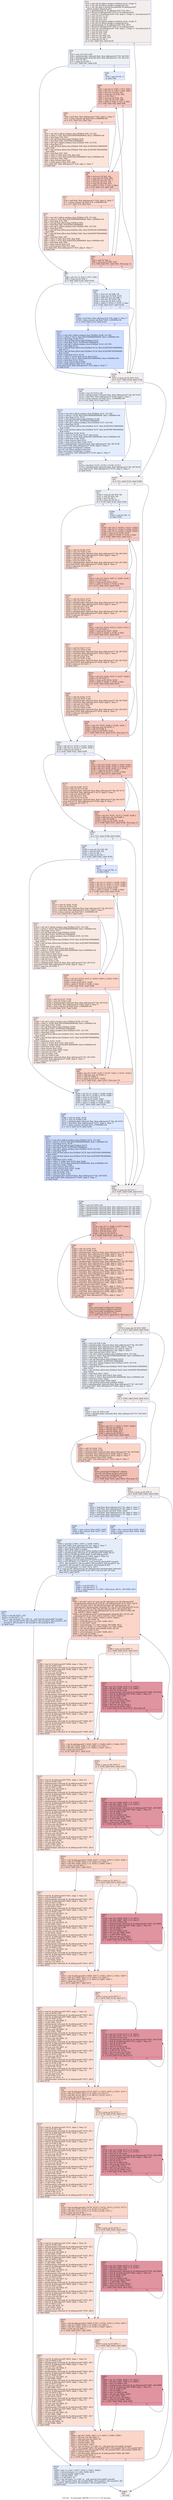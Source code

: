 digraph "CFG for '_Z13calculate_IMCPfS_S_S_S_S_S_S_ifi' function" {
	label="CFG for '_Z13calculate_IMCPfS_S_S_S_S_S_S_ifi' function";

	Node0x626f300 [shape=record,color="#3d50c3ff", style=filled, fillcolor="#e3d9d370",label="{%11:\l  %12 = tail call i32 @llvm.amdgcn.workitem.id.x(), !range !4\l  %13 = tail call i32 @llvm.amdgcn.workgroup.id.x()\l  %14 = tail call align 4 dereferenceable(64) i8 addrspace(4)*\l... @llvm.amdgcn.dispatch.ptr()\l  %15 = getelementptr i8, i8 addrspace(4)* %14, i64 4\l  %16 = bitcast i8 addrspace(4)* %15 to i16 addrspace(4)*\l  %17 = load i16, i16 addrspace(4)* %16, align 4, !range !5, !invariant.load !6\l  %18 = zext i16 %17 to i32\l  %19 = mul i32 %13, %18\l  %20 = add i32 %19, %12\l  %21 = tail call i32 @llvm.amdgcn.workitem.id.y(), !range !4\l  %22 = tail call i32 @llvm.amdgcn.workgroup.id.y()\l  %23 = getelementptr i8, i8 addrspace(4)* %14, i64 6\l  %24 = bitcast i8 addrspace(4)* %23 to i16 addrspace(4)*\l  %25 = load i16, i16 addrspace(4)* %24, align 2, !range !5, !invariant.load !6\l  %26 = zext i16 %25 to i32\l  %27 = mul i32 %22, %26\l  %28 = add i32 %27, %21\l  %29 = mul nsw i32 %28, %8\l  %30 = add nsw i32 %20, %29\l  %31 = icmp sgt i32 %8, 0\l  br i1 %31, label %32, label %126\l|{<s0>T|<s1>F}}"];
	Node0x626f300:s0 -> Node0x6272dd0;
	Node0x626f300:s1 -> Node0x6272e60;
	Node0x6272dd0 [shape=record,color="#3d50c3ff", style=filled, fillcolor="#d6dce470",label="{%32:\l32:                                               \l  %33 = zext i32 %30 to i64\l  %34 = getelementptr inbounds float, float addrspace(1)* %0, i64 %33\l  %35 = getelementptr inbounds float, float addrspace(1)* %2, i64 %33\l  %36 = and i32 %8, 1\l  %37 = icmp eq i32 %8, 1\l  br i1 %37, label %97, label %38\l|{<s0>T|<s1>F}}"];
	Node0x6272dd0:s0 -> Node0x62733a0;
	Node0x6272dd0:s1 -> Node0x62733f0;
	Node0x62733f0 [shape=record,color="#3d50c3ff", style=filled, fillcolor="#bfd3f670",label="{%38:\l38:                                               \l  %39 = and i32 %8, -2\l  br label %40\l}"];
	Node0x62733f0 -> Node0x62735f0;
	Node0x62735f0 [shape=record,color="#3d50c3ff", style=filled, fillcolor="#ef886b70",label="{%40:\l40:                                               \l  %41 = phi i32 [ 0, %38 ], [ %71, %94 ]\l  %42 = phi i32 [ 0, %38 ], [ %95, %94 ]\l  %43 = mul nsw i32 %41, %8\l  %44 = icmp uge i32 %30, %43\l  %45 = or i32 %41, 1\l  %46 = mul nsw i32 %45, %8\l  %47 = icmp ult i32 %30, %46\l  %48 = select i1 %44, i1 %47, i1 false\l  br i1 %48, label %49, label %68\l|{<s0>T|<s1>F}}"];
	Node0x62735f0:s0 -> Node0x6273cf0;
	Node0x62735f0:s1 -> Node0x6273d80;
	Node0x6273cf0 [shape=record,color="#3d50c3ff", style=filled, fillcolor="#f7a88970",label="{%49:\l49:                                               \l  %50 = load float, float addrspace(1)* %34, align 4, !tbaa !7\l  %51 = fcmp contract ogt float %50, 0.000000e+00\l  br i1 %51, label %52, label %68\l|{<s0>T|<s1>F}}"];
	Node0x6273cf0:s0 -> Node0x6274b40;
	Node0x6273cf0:s1 -> Node0x6273d80;
	Node0x6274b40 [shape=record,color="#3d50c3ff", style=filled, fillcolor="#f5c1a970",label="{%52:\l52:                                               \l  %53 = tail call i1 @llvm.amdgcn.class.f32(float %50, i32 144)\l  %54 = select i1 %53, float 0x41F0000000000000, float 1.000000e+00\l  %55 = fmul float %50, %54\l  %56 = tail call float @llvm.log2.f32(float %55)\l  %57 = fmul float %56, 0x3FD3441340000000\l  %58 = tail call i1 @llvm.amdgcn.class.f32(float %56, i32 519)\l  %59 = fneg float %57\l  %60 = tail call float @llvm.fma.f32(float %56, float 0x3FD3441340000000,\l... float %59)\l  %61 = tail call float @llvm.fma.f32(float %56, float 0x3E509F79E0000000,\l... float %60)\l  %62 = fadd float %57, %61\l  %63 = select i1 %58, float %56, float %62\l  %64 = select i1 %53, float 0x4023441360000000, float 0.000000e+00\l  %65 = fsub float %63, %64\l  %66 = fneg contract float %50\l  %67 = fmul contract float %65, %66\l  store float %67, float addrspace(1)* %35, align 4, !tbaa !7\l  br label %68\l}"];
	Node0x6274b40 -> Node0x6273d80;
	Node0x6273d80 [shape=record,color="#3d50c3ff", style=filled, fillcolor="#ef886b70",label="{%68:\l68:                                               \l  %69 = mul nsw i32 %45, %8\l  %70 = icmp uge i32 %30, %69\l  %71 = add nuw nsw i32 %41, 2\l  %72 = mul nsw i32 %71, %8\l  %73 = icmp ult i32 %30, %72\l  %74 = select i1 %70, i1 %73, i1 false\l  br i1 %74, label %75, label %94\l|{<s0>T|<s1>F}}"];
	Node0x6273d80:s0 -> Node0x6276960;
	Node0x6273d80:s1 -> Node0x62736e0;
	Node0x6276960 [shape=record,color="#3d50c3ff", style=filled, fillcolor="#f7a88970",label="{%75:\l75:                                               \l  %76 = load float, float addrspace(1)* %34, align 4, !tbaa !7\l  %77 = fcmp contract ogt float %76, 0.000000e+00\l  br i1 %77, label %78, label %94\l|{<s0>T|<s1>F}}"];
	Node0x6276960:s0 -> Node0x6276b60;
	Node0x6276960:s1 -> Node0x62736e0;
	Node0x6276b60 [shape=record,color="#3d50c3ff", style=filled, fillcolor="#f5c1a970",label="{%78:\l78:                                               \l  %79 = tail call i1 @llvm.amdgcn.class.f32(float %76, i32 144)\l  %80 = select i1 %79, float 0x41F0000000000000, float 1.000000e+00\l  %81 = fmul float %76, %80\l  %82 = tail call float @llvm.log2.f32(float %81)\l  %83 = fmul float %82, 0x3FD3441340000000\l  %84 = tail call i1 @llvm.amdgcn.class.f32(float %82, i32 519)\l  %85 = fneg float %83\l  %86 = tail call float @llvm.fma.f32(float %82, float 0x3FD3441340000000,\l... float %85)\l  %87 = tail call float @llvm.fma.f32(float %82, float 0x3E509F79E0000000,\l... float %86)\l  %88 = fadd float %83, %87\l  %89 = select i1 %84, float %82, float %88\l  %90 = select i1 %79, float 0x4023441360000000, float 0.000000e+00\l  %91 = fsub float %89, %90\l  %92 = fneg contract float %76\l  %93 = fmul contract float %91, %92\l  store float %93, float addrspace(1)* %35, align 4, !tbaa !7\l  br label %94\l}"];
	Node0x6276b60 -> Node0x62736e0;
	Node0x62736e0 [shape=record,color="#3d50c3ff", style=filled, fillcolor="#ef886b70",label="{%94:\l94:                                               \l  %95 = add i32 %42, 2\l  %96 = icmp eq i32 %95, %39\l  br i1 %96, label %97, label %40, !llvm.loop !11\l|{<s0>T|<s1>F}}"];
	Node0x62736e0:s0 -> Node0x62733a0;
	Node0x62736e0:s1 -> Node0x62735f0;
	Node0x62733a0 [shape=record,color="#3d50c3ff", style=filled, fillcolor="#d6dce470",label="{%97:\l97:                                               \l  %98 = phi i32 [ 0, %32 ], [ %71, %94 ]\l  %99 = icmp eq i32 %36, 0\l  br i1 %99, label %126, label %100\l|{<s0>T|<s1>F}}"];
	Node0x62733a0:s0 -> Node0x6272e60;
	Node0x62733a0:s1 -> Node0x6277c20;
	Node0x6277c20 [shape=record,color="#3d50c3ff", style=filled, fillcolor="#bfd3f670",label="{%100:\l100:                                              \l  %101 = mul nsw i32 %98, %8\l  %102 = icmp uge i32 %30, %101\l  %103 = add nuw nsw i32 %98, 1\l  %104 = mul nsw i32 %103, %8\l  %105 = icmp ult i32 %30, %104\l  %106 = select i1 %102, i1 %105, i1 false\l  br i1 %106, label %107, label %126\l|{<s0>T|<s1>F}}"];
	Node0x6277c20:s0 -> Node0x62780a0;
	Node0x6277c20:s1 -> Node0x6272e60;
	Node0x62780a0 [shape=record,color="#3d50c3ff", style=filled, fillcolor="#a5c3fe70",label="{%107:\l107:                                              \l  %108 = load float, float addrspace(1)* %34, align 4, !tbaa !7\l  %109 = fcmp contract ogt float %108, 0.000000e+00\l  br i1 %109, label %110, label %126\l|{<s0>T|<s1>F}}"];
	Node0x62780a0:s0 -> Node0x62782a0;
	Node0x62780a0:s1 -> Node0x6272e60;
	Node0x62782a0 [shape=record,color="#3d50c3ff", style=filled, fillcolor="#8caffe70",label="{%110:\l110:                                              \l  %111 = tail call i1 @llvm.amdgcn.class.f32(float %108, i32 144)\l  %112 = select i1 %111, float 0x41F0000000000000, float 1.000000e+00\l  %113 = fmul float %108, %112\l  %114 = tail call float @llvm.log2.f32(float %113)\l  %115 = fmul float %114, 0x3FD3441340000000\l  %116 = tail call i1 @llvm.amdgcn.class.f32(float %114, i32 519)\l  %117 = fneg float %115\l  %118 = tail call float @llvm.fma.f32(float %114, float 0x3FD3441340000000,\l... float %117)\l  %119 = tail call float @llvm.fma.f32(float %114, float 0x3E509F79E0000000,\l... float %118)\l  %120 = fadd float %115, %119\l  %121 = select i1 %116, float %114, float %120\l  %122 = select i1 %111, float 0x4023441360000000, float 0.000000e+00\l  %123 = fsub float %121, %122\l  %124 = fneg contract float %108\l  %125 = fmul contract float %123, %124\l  store float %125, float addrspace(1)* %35, align 4, !tbaa !7\l  br label %126\l}"];
	Node0x62782a0 -> Node0x6272e60;
	Node0x6272e60 [shape=record,color="#3d50c3ff", style=filled, fillcolor="#e3d9d370",label="{%126:\l126:                                              \l  %127 = icmp ult i32 %30, %10\l  br i1 %127, label %128, label %154\l|{<s0>T|<s1>F}}"];
	Node0x6272e60:s0 -> Node0x6279060;
	Node0x6272e60:s1 -> Node0x62790b0;
	Node0x6279060 [shape=record,color="#3d50c3ff", style=filled, fillcolor="#d1dae970",label="{%128:\l128:                                              \l  %129 = zext i32 %30 to i64\l  %130 = getelementptr inbounds float, float addrspace(1)* %0, i64 %129\l  %131 = load float, float addrspace(1)* %130, align 4, !tbaa !7\l  %132 = fcmp contract une float %131, 0.000000e+00\l  br i1 %132, label %133, label %151\l|{<s0>T|<s1>F}}"];
	Node0x6279060:s0 -> Node0x6275d40;
	Node0x6279060:s1 -> Node0x6275d90;
	Node0x6275d40 [shape=record,color="#3d50c3ff", style=filled, fillcolor="#bfd3f670",label="{%133:\l133:                                              \l  %134 = tail call i1 @llvm.amdgcn.class.f32(float %131, i32 144)\l  %135 = select i1 %134, float 0x41F0000000000000, float 1.000000e+00\l  %136 = fmul float %131, %135\l  %137 = tail call float @llvm.log2.f32(float %136)\l  %138 = fmul float %137, 0x3FD3441340000000\l  %139 = tail call i1 @llvm.amdgcn.class.f32(float %137, i32 519)\l  %140 = fneg float %138\l  %141 = tail call float @llvm.fma.f32(float %137, float 0x3FD3441340000000,\l... float %140)\l  %142 = tail call float @llvm.fma.f32(float %137, float 0x3E509F79E0000000,\l... float %141)\l  %143 = fadd float %138, %142\l  %144 = select i1 %139, float %137, float %143\l  %145 = select i1 %134, float 0x4023441360000000, float 0.000000e+00\l  %146 = fsub float %144, %145\l  %147 = fneg contract float %131\l  %148 = fmul contract float %146, %147\l  %149 = getelementptr inbounds float, float addrspace(1)* %4, i64 %129\l  store float %148, float addrspace(1)* %149, align 4, !tbaa !7\l  fence syncscope(\"workgroup\") release\l  tail call void @llvm.amdgcn.s.barrier()\l  fence syncscope(\"workgroup\") acquire\l  %150 = load float, float addrspace(1)* %130, align 4, !tbaa !7\l  br label %151\l}"];
	Node0x6275d40 -> Node0x6275d90;
	Node0x6275d90 [shape=record,color="#3d50c3ff", style=filled, fillcolor="#d1dae970",label="{%151:\l151:                                              \l  %152 = phi float [ %131, %128 ], [ %150, %133 ]\l  %153 = getelementptr inbounds float, float addrspace(1)* %5, i64 %129\l  store float %152, float addrspace(1)* %153, align 4, !tbaa !7\l  br label %154\l}"];
	Node0x6275d90 -> Node0x62790b0;
	Node0x62790b0 [shape=record,color="#3d50c3ff", style=filled, fillcolor="#e3d9d370",label="{%154:\l154:                                              \l  br i1 %31, label %155, label %294\l|{<s0>T|<s1>F}}"];
	Node0x62790b0:s0 -> Node0x627ab30;
	Node0x62790b0:s1 -> Node0x627ab80;
	Node0x627ab30 [shape=record,color="#3d50c3ff", style=filled, fillcolor="#d6dce470",label="{%155:\l155:                                              \l  %156 = icmp ult i32 %30, %8\l  %157 = mul i32 %30, %8\l  %158 = and i32 %8, 3\l  %159 = icmp ult i32 %8, 4\l  br i1 %159, label %162, label %160\l|{<s0>T|<s1>F}}"];
	Node0x627ab30:s0 -> Node0x627aef0;
	Node0x627ab30:s1 -> Node0x627af40;
	Node0x627af40 [shape=record,color="#3d50c3ff", style=filled, fillcolor="#bfd3f670",label="{%160:\l160:                                              \l  %161 = and i32 %8, -4\l  br label %195\l}"];
	Node0x627af40 -> Node0x627b140;
	Node0x627aef0 [shape=record,color="#3d50c3ff", style=filled, fillcolor="#d6dce470",label="{%162:\l162:                                              \l  %163 = phi i32 [ 0, %155 ], [ %257, %256 ]\l  %164 = phi i32 [ 0, %155 ], [ %258, %256 ]\l  %165 = icmp eq i32 %158, 0\l  br i1 %165, label %187, label %166\l|{<s0>T|<s1>F}}"];
	Node0x627aef0:s0 -> Node0x627b520;
	Node0x627aef0:s1 -> Node0x627b5b0;
	Node0x627b5b0 [shape=record,color="#3d50c3ff", style=filled, fillcolor="#ec7f6370",label="{%166:\l166:                                              \l  %167 = phi i32 [ %183, %182 ], [ %163, %162 ]\l  %168 = phi i32 [ %184, %182 ], [ %164, %162 ]\l  %169 = phi i32 [ %185, %182 ], [ 0, %162 ]\l  %170 = icmp eq i32 %167, %168\l  %171 = select i1 %170, i1 %156, i1 false\l  br i1 %171, label %172, label %182\l|{<s0>T|<s1>F}}"];
	Node0x627b5b0:s0 -> Node0x627bbe0;
	Node0x627b5b0:s1 -> Node0x627b720;
	Node0x627bbe0 [shape=record,color="#3d50c3ff", style=filled, fillcolor="#f5a08170",label="{%172:\l172:                                              \l  %173 = add i32 %167, %157\l  %174 = zext i32 %173 to i64\l  %175 = getelementptr inbounds float, float addrspace(1)* %0, i64 %174\l  %176 = load float, float addrspace(1)* %175, align 4, !tbaa !7\l  %177 = mul nsw i32 %167, %8\l  %178 = add i32 %177, %30\l  %179 = zext i32 %178 to i64\l  %180 = getelementptr inbounds float, float addrspace(1)* %6, i64 %179\l  store float %176, float addrspace(1)* %180, align 4, !tbaa !7\l  %181 = add nsw i32 %167, 1\l  br label %182\l}"];
	Node0x627bbe0 -> Node0x627b720;
	Node0x627b720 [shape=record,color="#3d50c3ff", style=filled, fillcolor="#ec7f6370",label="{%182:\l182:                                              \l  %183 = phi i32 [ %181, %172 ], [ %167, %166 ]\l  %184 = add nuw nsw i32 %168, 1\l  %185 = add i32 %169, 1\l  %186 = icmp eq i32 %185, %158\l  br i1 %186, label %187, label %166, !llvm.loop !13\l|{<s0>T|<s1>F}}"];
	Node0x627b720:s0 -> Node0x627b520;
	Node0x627b720:s1 -> Node0x627b5b0;
	Node0x627b520 [shape=record,color="#3d50c3ff", style=filled, fillcolor="#d6dce470",label="{%187:\l187:                                              \l  br i1 %31, label %188, label %294\l|{<s0>T|<s1>F}}"];
	Node0x627b520:s0 -> Node0x627c6b0;
	Node0x627b520:s1 -> Node0x627ab80;
	Node0x627c6b0 [shape=record,color="#3d50c3ff", style=filled, fillcolor="#c7d7f070",label="{%188:\l188:                                              \l  %189 = icmp ult i32 %30, %8\l  %190 = mul i32 %30, %8\l  %191 = and i32 %8, 1\l  %192 = icmp eq i32 %8, 1\l  br i1 %192, label %261, label %193\l|{<s0>T|<s1>F}}"];
	Node0x627c6b0:s0 -> Node0x627c9f0;
	Node0x627c6b0:s1 -> Node0x627ca40;
	Node0x627ca40 [shape=record,color="#3d50c3ff", style=filled, fillcolor="#aec9fc70",label="{%193:\l193:                                              \l  %194 = and i32 %8, -2\l  br label %303\l}"];
	Node0x627ca40 -> Node0x627cbd0;
	Node0x627b140 [shape=record,color="#3d50c3ff", style=filled, fillcolor="#ef886b70",label="{%195:\l195:                                              \l  %196 = phi i32 [ 0, %160 ], [ %257, %256 ]\l  %197 = phi i32 [ 0, %160 ], [ %258, %256 ]\l  %198 = phi i32 [ 0, %160 ], [ %259, %256 ]\l  %199 = icmp eq i32 %196, %197\l  %200 = select i1 %199, i1 %156, i1 false\l  br i1 %200, label %201, label %211\l|{<s0>T|<s1>F}}"];
	Node0x627b140:s0 -> Node0x627cfe0;
	Node0x627b140:s1 -> Node0x627d030;
	Node0x627cfe0 [shape=record,color="#3d50c3ff", style=filled, fillcolor="#f7a88970",label="{%201:\l201:                                              \l  %202 = add i32 %196, %157\l  %203 = zext i32 %202 to i64\l  %204 = getelementptr inbounds float, float addrspace(1)* %0, i64 %203\l  %205 = load float, float addrspace(1)* %204, align 4, !tbaa !7\l  %206 = mul nsw i32 %196, %8\l  %207 = add i32 %206, %30\l  %208 = zext i32 %207 to i64\l  %209 = getelementptr inbounds float, float addrspace(1)* %6, i64 %208\l  store float %205, float addrspace(1)* %209, align 4, !tbaa !7\l  %210 = add nsw i32 %196, 1\l  br label %211\l}"];
	Node0x627cfe0 -> Node0x627d030;
	Node0x627d030 [shape=record,color="#3d50c3ff", style=filled, fillcolor="#ef886b70",label="{%211:\l211:                                              \l  %212 = phi i32 [ %210, %201 ], [ %196, %195 ]\l  %213 = or i32 %197, 1\l  %214 = icmp eq i32 %212, %213\l  %215 = select i1 %214, i1 %156, i1 false\l  br i1 %215, label %216, label %226\l|{<s0>T|<s1>F}}"];
	Node0x627d030:s0 -> Node0x627d9c0;
	Node0x627d030:s1 -> Node0x627da10;
	Node0x627d9c0 [shape=record,color="#3d50c3ff", style=filled, fillcolor="#f7a88970",label="{%216:\l216:                                              \l  %217 = add i32 %212, %157\l  %218 = zext i32 %217 to i64\l  %219 = getelementptr inbounds float, float addrspace(1)* %0, i64 %218\l  %220 = load float, float addrspace(1)* %219, align 4, !tbaa !7\l  %221 = mul nsw i32 %212, %8\l  %222 = add i32 %221, %30\l  %223 = zext i32 %222 to i64\l  %224 = getelementptr inbounds float, float addrspace(1)* %6, i64 %223\l  store float %220, float addrspace(1)* %224, align 4, !tbaa !7\l  %225 = add nsw i32 %212, 1\l  br label %226\l}"];
	Node0x627d9c0 -> Node0x627da10;
	Node0x627da10 [shape=record,color="#3d50c3ff", style=filled, fillcolor="#ef886b70",label="{%226:\l226:                                              \l  %227 = phi i32 [ %225, %216 ], [ %212, %211 ]\l  %228 = or i32 %197, 2\l  %229 = icmp eq i32 %227, %228\l  %230 = select i1 %229, i1 %156, i1 false\l  br i1 %230, label %231, label %241\l|{<s0>T|<s1>F}}"];
	Node0x627da10:s0 -> Node0x627e360;
	Node0x627da10:s1 -> Node0x627e3b0;
	Node0x627e360 [shape=record,color="#3d50c3ff", style=filled, fillcolor="#f7a88970",label="{%231:\l231:                                              \l  %232 = add i32 %227, %157\l  %233 = zext i32 %232 to i64\l  %234 = getelementptr inbounds float, float addrspace(1)* %0, i64 %233\l  %235 = load float, float addrspace(1)* %234, align 4, !tbaa !7\l  %236 = mul nsw i32 %227, %8\l  %237 = add i32 %236, %30\l  %238 = zext i32 %237 to i64\l  %239 = getelementptr inbounds float, float addrspace(1)* %6, i64 %238\l  store float %235, float addrspace(1)* %239, align 4, !tbaa !7\l  %240 = add nsw i32 %227, 1\l  br label %241\l}"];
	Node0x627e360 -> Node0x627e3b0;
	Node0x627e3b0 [shape=record,color="#3d50c3ff", style=filled, fillcolor="#ef886b70",label="{%241:\l241:                                              \l  %242 = phi i32 [ %240, %231 ], [ %227, %226 ]\l  %243 = or i32 %197, 3\l  %244 = icmp eq i32 %242, %243\l  %245 = select i1 %244, i1 %156, i1 false\l  br i1 %245, label %246, label %256\l|{<s0>T|<s1>F}}"];
	Node0x627e3b0:s0 -> Node0x627ed00;
	Node0x627e3b0:s1 -> Node0x627b230;
	Node0x627ed00 [shape=record,color="#3d50c3ff", style=filled, fillcolor="#f7a88970",label="{%246:\l246:                                              \l  %247 = add i32 %242, %157\l  %248 = zext i32 %247 to i64\l  %249 = getelementptr inbounds float, float addrspace(1)* %0, i64 %248\l  %250 = load float, float addrspace(1)* %249, align 4, !tbaa !7\l  %251 = mul nsw i32 %242, %8\l  %252 = add i32 %251, %30\l  %253 = zext i32 %252 to i64\l  %254 = getelementptr inbounds float, float addrspace(1)* %6, i64 %253\l  store float %250, float addrspace(1)* %254, align 4, !tbaa !7\l  %255 = add nsw i32 %242, 1\l  br label %256\l}"];
	Node0x627ed00 -> Node0x627b230;
	Node0x627b230 [shape=record,color="#3d50c3ff", style=filled, fillcolor="#ef886b70",label="{%256:\l256:                                              \l  %257 = phi i32 [ %255, %246 ], [ %242, %241 ]\l  %258 = add nuw nsw i32 %197, 4\l  %259 = add i32 %198, 4\l  %260 = icmp eq i32 %259, %161\l  br i1 %260, label %162, label %195, !llvm.loop !15\l|{<s0>T|<s1>F}}"];
	Node0x627b230:s0 -> Node0x627aef0;
	Node0x627b230:s1 -> Node0x627b140;
	Node0x627c9f0 [shape=record,color="#3d50c3ff", style=filled, fillcolor="#c7d7f070",label="{%261:\l261:                                              \l  %262 = phi i32 [ 0, %188 ], [ %369, %368 ]\l  %263 = phi i32 [ 0, %188 ], [ %370, %368 ]\l  %264 = icmp ne i32 %191, 0\l  %265 = icmp eq i32 %262, %263\l  %266 = select i1 %265, i1 %189, i1 false\l  %267 = select i1 %264, i1 %266, i1 false\l  br i1 %267, label %268, label %294\l|{<s0>T|<s1>F}}"];
	Node0x627c9f0:s0 -> Node0x6279970;
	Node0x627c9f0:s1 -> Node0x627ab80;
	Node0x6279970 [shape=record,color="#3d50c3ff", style=filled, fillcolor="#aec9fc70",label="{%268:\l268:                                              \l  %269 = add i32 %262, %190\l  %270 = zext i32 %269 to i64\l  %271 = getelementptr inbounds float, float addrspace(1)* %0, i64 %270\l  %272 = load float, float addrspace(1)* %271, align 4, !tbaa !7\l  %273 = fcmp contract ogt float %272, 0.000000e+00\l  br i1 %273, label %274, label %294\l|{<s0>T|<s1>F}}"];
	Node0x6279970:s0 -> Node0x6280730;
	Node0x6279970:s1 -> Node0x627ab80;
	Node0x6280730 [shape=record,color="#3d50c3ff", style=filled, fillcolor="#93b5fe70",label="{%274:\l274:                                              \l  %275 = tail call i1 @llvm.amdgcn.class.f32(float %272, i32 144)\l  %276 = select i1 %275, float 0x41F0000000000000, float 1.000000e+00\l  %277 = fmul float %272, %276\l  %278 = tail call float @llvm.log2.f32(float %277)\l  %279 = fmul float %278, 0x3FD3441340000000\l  %280 = tail call i1 @llvm.amdgcn.class.f32(float %278, i32 519)\l  %281 = fneg float %279\l  %282 = tail call float @llvm.fma.f32(float %278, float 0x3FD3441340000000,\l... float %281)\l  %283 = tail call float @llvm.fma.f32(float %278, float 0x3E509F79E0000000,\l... float %282)\l  %284 = fadd float %279, %283\l  %285 = select i1 %280, float %278, float %284\l  %286 = select i1 %275, float 0x4023441360000000, float 0.000000e+00\l  %287 = fsub float %285, %286\l  %288 = fneg contract float %272\l  %289 = fmul contract float %287, %288\l  %290 = mul nsw i32 %262, %8\l  %291 = add i32 %290, %30\l  %292 = zext i32 %291 to i64\l  %293 = getelementptr inbounds float, float addrspace(1)* %3, i64 %292\l  store float %289, float addrspace(1)* %293, align 4, !tbaa !7\l  br label %294\l}"];
	Node0x6280730 -> Node0x627ab80;
	Node0x627ab80 [shape=record,color="#3d50c3ff", style=filled, fillcolor="#e3d9d370",label="{%294:\l294:                                              \l  %295 = icmp sgt i32 %10, 1\l  br i1 %295, label %296, label %373\l|{<s0>T|<s1>F}}"];
	Node0x627ab80:s0 -> Node0x6281760;
	Node0x627ab80:s1 -> Node0x62817b0;
	Node0x6281760 [shape=record,color="#3d50c3ff", style=filled, fillcolor="#d1dae970",label="{%296:\l296:                                              \l  %297 = zext i32 %30 to i64\l  %298 = getelementptr inbounds float, float addrspace(1)* %2, i64 %297\l  %299 = getelementptr inbounds float, float addrspace(1)* %3, i64 %297\l  %300 = getelementptr inbounds float, float addrspace(1)* %5, i64 %297\l  %301 = getelementptr inbounds float, float addrspace(1)* %6, i64 %297\l  %302 = getelementptr inbounds float, float addrspace(1)* %4, i64 %297\l  br label %375\l}"];
	Node0x6281760 -> Node0x6281c40;
	Node0x627cbd0 [shape=record,color="#3d50c3ff", style=filled, fillcolor="#f5a08170",label="{%303:\l303:                                              \l  %304 = phi i32 [ 0, %193 ], [ %369, %368 ]\l  %305 = phi i32 [ 0, %193 ], [ %370, %368 ]\l  %306 = phi i32 [ 0, %193 ], [ %371, %368 ]\l  %307 = icmp eq i32 %304, %305\l  %308 = select i1 %307, i1 %189, i1 false\l  br i1 %308, label %309, label %336\l|{<s0>T|<s1>F}}"];
	Node0x627cbd0:s0 -> Node0x6282050;
	Node0x627cbd0:s1 -> Node0x62820e0;
	Node0x6282050 [shape=record,color="#3d50c3ff", style=filled, fillcolor="#f7bca170",label="{%309:\l309:                                              \l  %310 = add i32 %304, %190\l  %311 = zext i32 %310 to i64\l  %312 = getelementptr inbounds float, float addrspace(1)* %0, i64 %311\l  %313 = load float, float addrspace(1)* %312, align 4, !tbaa !7\l  %314 = fcmp contract ogt float %313, 0.000000e+00\l  br i1 %314, label %315, label %336\l|{<s0>T|<s1>F}}"];
	Node0x6282050:s0 -> Node0x62824c0;
	Node0x6282050:s1 -> Node0x62820e0;
	Node0x62824c0 [shape=record,color="#3d50c3ff", style=filled, fillcolor="#efcebd70",label="{%315:\l315:                                              \l  %316 = tail call i1 @llvm.amdgcn.class.f32(float %313, i32 144)\l  %317 = select i1 %316, float 0x41F0000000000000, float 1.000000e+00\l  %318 = fmul float %313, %317\l  %319 = tail call float @llvm.log2.f32(float %318)\l  %320 = fmul float %319, 0x3FD3441340000000\l  %321 = tail call i1 @llvm.amdgcn.class.f32(float %319, i32 519)\l  %322 = fneg float %320\l  %323 = tail call float @llvm.fma.f32(float %319, float 0x3FD3441340000000,\l... float %322)\l  %324 = tail call float @llvm.fma.f32(float %319, float 0x3E509F79E0000000,\l... float %323)\l  %325 = fadd float %320, %324\l  %326 = select i1 %321, float %319, float %325\l  %327 = select i1 %316, float 0x4023441360000000, float 0.000000e+00\l  %328 = fsub float %326, %327\l  %329 = fneg contract float %313\l  %330 = fmul contract float %328, %329\l  %331 = mul nsw i32 %304, %8\l  %332 = add i32 %331, %30\l  %333 = zext i32 %332 to i64\l  %334 = getelementptr inbounds float, float addrspace(1)* %3, i64 %333\l  store float %330, float addrspace(1)* %334, align 4, !tbaa !7\l  %335 = add nsw i32 %304, 1\l  br label %336\l}"];
	Node0x62824c0 -> Node0x62820e0;
	Node0x62820e0 [shape=record,color="#3d50c3ff", style=filled, fillcolor="#f5a08170",label="{%336:\l336:                                              \l  %337 = phi i32 [ %335, %315 ], [ %304, %309 ], [ %304, %303 ]\l  %338 = or i32 %305, 1\l  %339 = icmp eq i32 %337, %338\l  %340 = select i1 %339, i1 %189, i1 false\l  br i1 %340, label %341, label %368\l|{<s0>T|<s1>F}}"];
	Node0x62820e0:s0 -> Node0x6283750;
	Node0x62820e0:s1 -> Node0x6279540;
	Node0x6283750 [shape=record,color="#3d50c3ff", style=filled, fillcolor="#f7bca170",label="{%341:\l341:                                              \l  %342 = add i32 %337, %190\l  %343 = zext i32 %342 to i64\l  %344 = getelementptr inbounds float, float addrspace(1)* %0, i64 %343\l  %345 = load float, float addrspace(1)* %344, align 4, !tbaa !7\l  %346 = fcmp contract ogt float %345, 0.000000e+00\l  br i1 %346, label %347, label %368\l|{<s0>T|<s1>F}}"];
	Node0x6283750:s0 -> Node0x6283af0;
	Node0x6283750:s1 -> Node0x6279540;
	Node0x6283af0 [shape=record,color="#3d50c3ff", style=filled, fillcolor="#efcebd70",label="{%347:\l347:                                              \l  %348 = tail call i1 @llvm.amdgcn.class.f32(float %345, i32 144)\l  %349 = select i1 %348, float 0x41F0000000000000, float 1.000000e+00\l  %350 = fmul float %345, %349\l  %351 = tail call float @llvm.log2.f32(float %350)\l  %352 = fmul float %351, 0x3FD3441340000000\l  %353 = tail call i1 @llvm.amdgcn.class.f32(float %351, i32 519)\l  %354 = fneg float %352\l  %355 = tail call float @llvm.fma.f32(float %351, float 0x3FD3441340000000,\l... float %354)\l  %356 = tail call float @llvm.fma.f32(float %351, float 0x3E509F79E0000000,\l... float %355)\l  %357 = fadd float %352, %356\l  %358 = select i1 %353, float %351, float %357\l  %359 = select i1 %348, float 0x4023441360000000, float 0.000000e+00\l  %360 = fsub float %358, %359\l  %361 = fneg contract float %345\l  %362 = fmul contract float %360, %361\l  %363 = mul nsw i32 %337, %8\l  %364 = add i32 %363, %30\l  %365 = zext i32 %364 to i64\l  %366 = getelementptr inbounds float, float addrspace(1)* %3, i64 %365\l  store float %362, float addrspace(1)* %366, align 4, !tbaa !7\l  %367 = add nsw i32 %337, 1\l  br label %368\l}"];
	Node0x6283af0 -> Node0x6279540;
	Node0x6279540 [shape=record,color="#3d50c3ff", style=filled, fillcolor="#f5a08170",label="{%368:\l368:                                              \l  %369 = phi i32 [ %367, %347 ], [ %337, %341 ], [ %337, %336 ]\l  %370 = add nuw nsw i32 %305, 2\l  %371 = add i32 %306, 2\l  %372 = icmp eq i32 %371, %194\l  br i1 %372, label %261, label %303, !llvm.loop !16\l|{<s0>T|<s1>F}}"];
	Node0x6279540:s0 -> Node0x627c9f0;
	Node0x6279540:s1 -> Node0x627cbd0;
	Node0x62817b0 [shape=record,color="#3d50c3ff", style=filled, fillcolor="#e3d9d370",label="{%373:\l373:                                              \l  %374 = icmp ugt i32 %30, 9000\l  br i1 %374, label %406, label %429\l|{<s0>T|<s1>F}}"];
	Node0x62817b0:s0 -> Node0x6284f20;
	Node0x62817b0:s1 -> Node0x6284f70;
	Node0x6281c40 [shape=record,color="#3d50c3ff", style=filled, fillcolor="#e5705870",label="{%375:\l375:                                              \l  %376 = phi i32 [ 1, %296 ], [ %377, %404 ]\l  %377 = shl nsw i32 %376, 1\l  %378 = add i32 %377, 1023\l  %379 = and i32 %378, %12\l  %380 = icmp eq i32 %379, 0\l  br i1 %380, label %381, label %404\l|{<s0>T|<s1>F}}"];
	Node0x6281c40:s0 -> Node0x62853b0;
	Node0x6281c40:s1 -> Node0x6285070;
	Node0x62853b0 [shape=record,color="#3d50c3ff", style=filled, fillcolor="#f5a08170",label="{%381:\l381:                                              \l  %382 = add i32 %376, %30\l  %383 = zext i32 %382 to i64\l  %384 = getelementptr inbounds float, float addrspace(1)* %2, i64 %383\l  %385 = load float, float addrspace(1)* %384, align 4, !tbaa !7\l  %386 = load float, float addrspace(1)* %298, align 4, !tbaa !7\l  %387 = fadd contract float %385, %386\l  store float %387, float addrspace(1)* %298, align 4, !tbaa !7\l  %388 = getelementptr inbounds float, float addrspace(1)* %3, i64 %383\l  %389 = load float, float addrspace(1)* %388, align 4, !tbaa !7\l  %390 = load float, float addrspace(1)* %299, align 4, !tbaa !7\l  %391 = fadd contract float %389, %390\l  store float %391, float addrspace(1)* %299, align 4, !tbaa !7\l  %392 = getelementptr inbounds float, float addrspace(1)* %5, i64 %383\l  %393 = load float, float addrspace(1)* %392, align 4, !tbaa !7\l  %394 = load float, float addrspace(1)* %300, align 4, !tbaa !7\l  %395 = fadd contract float %393, %394\l  store float %395, float addrspace(1)* %300, align 4, !tbaa !7\l  %396 = getelementptr inbounds float, float addrspace(1)* %6, i64 %383\l  %397 = load float, float addrspace(1)* %396, align 4, !tbaa !7\l  %398 = load float, float addrspace(1)* %301, align 4, !tbaa !7\l  %399 = fadd contract float %397, %398\l  store float %399, float addrspace(1)* %301, align 4, !tbaa !7\l  %400 = getelementptr inbounds float, float addrspace(1)* %4, i64 %383\l  %401 = load float, float addrspace(1)* %400, align 4, !tbaa !7\l  %402 = load float, float addrspace(1)* %302, align 4, !tbaa !7\l  %403 = fadd contract float %401, %402\l  store float %403, float addrspace(1)* %302, align 4, !tbaa !7\l  br label %404\l}"];
	Node0x62853b0 -> Node0x6285070;
	Node0x6285070 [shape=record,color="#3d50c3ff", style=filled, fillcolor="#e5705870",label="{%404:\l404:                                              \l  fence syncscope(\"workgroup\") release\l  tail call void @llvm.amdgcn.s.barrier()\l  fence syncscope(\"workgroup\") acquire\l  %405 = icmp slt i32 %377, %10\l  br i1 %405, label %375, label %373, !llvm.loop !17\l|{<s0>T|<s1>F}}"];
	Node0x6285070:s0 -> Node0x6281c40;
	Node0x6285070:s1 -> Node0x62817b0;
	Node0x6284f20 [shape=record,color="#3d50c3ff", style=filled, fillcolor="#d1dae970",label="{%406:\l406:                                              \l  %407 = zext i32 %30 to i64\l  %408 = getelementptr inbounds float, float addrspace(1)* %0, i64 %407\l  %409 = load float, float addrspace(1)* %408, align 4, !tbaa !7\l  %410 = load float, float addrspace(1)* %5, align 4, !tbaa !7\l  %411 = load float, float addrspace(1)* %6, align 4, !tbaa !7\l  %412 = fmul contract float %410, %411\l  %413 = tail call i1 @llvm.amdgcn.class.f32(float %412, i32 144)\l  %414 = select i1 %413, float 0x41F0000000000000, float 1.000000e+00\l  %415 = fmul float %412, %414\l  %416 = tail call float @llvm.log2.f32(float %415)\l  %417 = fmul float %416, 0x3FD3441340000000\l  %418 = tail call i1 @llvm.amdgcn.class.f32(float %416, i32 519)\l  %419 = fneg float %417\l  %420 = tail call float @llvm.fma.f32(float %416, float 0x3FD3441340000000,\l... float %419)\l  %421 = tail call float @llvm.fma.f32(float %416, float 0x3E509F79E0000000,\l... float %420)\l  %422 = fadd float %417, %421\l  %423 = select i1 %418, float %416, float %422\l  %424 = select i1 %413, float 0x4023441360000000, float 0.000000e+00\l  %425 = fsub float %423, %424\l  %426 = fmul contract float %409, %425\l  %427 = tail call float @llvm.fabs.f32(float %426)\l  %428 = getelementptr inbounds float, float addrspace(1)* %7, i64 %407\l  store float %427, float addrspace(1)* %428, align 4, !tbaa !7\l  br label %429\l}"];
	Node0x6284f20 -> Node0x6284f70;
	Node0x6284f70 [shape=record,color="#3d50c3ff", style=filled, fillcolor="#e3d9d370",label="{%429:\l429:                                              \l  br i1 %295, label %430, label %433\l|{<s0>T|<s1>F}}"];
	Node0x6284f70:s0 -> Node0x62881b0;
	Node0x6284f70:s1 -> Node0x6288200;
	Node0x62881b0 [shape=record,color="#3d50c3ff", style=filled, fillcolor="#d1dae970",label="{%430:\l430:                                              \l  %431 = zext i32 %30 to i64\l  %432 = getelementptr inbounds float, float addrspace(1)* %7, i64 %431\l  br label %435\l}"];
	Node0x62881b0 -> Node0x6288410;
	Node0x6288200 [shape=record,color="#3d50c3ff", style=filled, fillcolor="#e3d9d370",label="{%433:\l433:                                              \l  %434 = icmp eq i32 %30, 0\l  br i1 %434, label %450, label %926\l|{<s0>T|<s1>F}}"];
	Node0x6288200:s0 -> Node0x6288560;
	Node0x6288200:s1 -> Node0x62885b0;
	Node0x6288410 [shape=record,color="#3d50c3ff", style=filled, fillcolor="#e5705870",label="{%435:\l435:                                              \l  %436 = phi i32 [ 1, %430 ], [ %437, %448 ]\l  %437 = shl nsw i32 %436, 1\l  %438 = add i32 %437, 1023\l  %439 = and i32 %438, %12\l  %440 = icmp eq i32 %439, 0\l  br i1 %440, label %441, label %448\l|{<s0>T|<s1>F}}"];
	Node0x6288410:s0 -> Node0x6288a70;
	Node0x6288410:s1 -> Node0x62886f0;
	Node0x6288a70 [shape=record,color="#3d50c3ff", style=filled, fillcolor="#f5a08170",label="{%441:\l441:                                              \l  %442 = add i32 %436, %30\l  %443 = zext i32 %442 to i64\l  %444 = getelementptr inbounds float, float addrspace(1)* %7, i64 %443\l  %445 = load float, float addrspace(1)* %444, align 4, !tbaa !7\l  %446 = load float, float addrspace(1)* %432, align 4, !tbaa !7\l  %447 = fadd contract float %445, %446\l  store float %447, float addrspace(1)* %432, align 4, !tbaa !7\l  br label %448\l}"];
	Node0x6288a70 -> Node0x62886f0;
	Node0x62886f0 [shape=record,color="#3d50c3ff", style=filled, fillcolor="#e5705870",label="{%448:\l448:                                              \l  fence syncscope(\"workgroup\") release\l  tail call void @llvm.amdgcn.s.barrier()\l  fence syncscope(\"workgroup\") acquire\l  %449 = icmp slt i32 %437, %10\l  br i1 %449, label %435, label %433, !llvm.loop !18\l|{<s0>T|<s1>F}}"];
	Node0x62886f0:s0 -> Node0x6288410;
	Node0x62886f0:s1 -> Node0x6288200;
	Node0x6288560 [shape=record,color="#3d50c3ff", style=filled, fillcolor="#c5d6f270",label="{%450:\l450:                                              \l  %451 = load float, float addrspace(1)* %2, align 4, !tbaa !7\l  %452 = load float, float addrspace(1)* %3, align 4, !tbaa !7\l  %453 = fcmp contract ogt float %451, %452\l  %454 = load float, float addrspace(1)* %4, align 4, !tbaa !7\l  %455 = load float, float addrspace(1)* %7, align 4, !tbaa !7\l  br i1 %453, label %456, label %459\l|{<s0>T|<s1>F}}"];
	Node0x6288560:s0 -> Node0x6287b70;
	Node0x6288560:s1 -> Node0x6289be0;
	Node0x6287b70 [shape=record,color="#3d50c3ff", style=filled, fillcolor="#abc8fd70",label="{%456:\l456:                                              \l  %457 = fsub contract float %454, %455\l  %458 = fdiv contract float %457, %451\l  br label %462\l}"];
	Node0x6287b70 -> Node0x6289e40;
	Node0x6289be0 [shape=record,color="#3d50c3ff", style=filled, fillcolor="#abc8fd70",label="{%459:\l459:                                              \l  %460 = fdiv contract float %455, %452\l  %461 = fsub contract float %454, %460\l  br label %462\l}"];
	Node0x6289be0 -> Node0x6289e40;
	Node0x6289e40 [shape=record,color="#3d50c3ff", style=filled, fillcolor="#c5d6f270",label="{%462:\l462:                                              \l  %463 = phi float [ %461, %459 ], [ %458, %456 ]\l  store float %463, float addrspace(1)* %1, align 4, !tbaa !7\l  %464 = tail call float @llvm.fabs.f32(float %463)\l  %465 = fpext float %464 to double\l  %466 = tail call i8 addrspace(4)* @llvm.amdgcn.implicitarg.ptr()\l  %467 = getelementptr inbounds i8, i8 addrspace(4)* %466, i64 24\l  %468 = bitcast i8 addrspace(4)* %467 to i64 addrspace(4)*\l  %469 = load i64, i64 addrspace(4)* %468, align 8, !tbaa !19\l  %470 = inttoptr i64 %469 to i8 addrspace(1)*\l  %471 = addrspacecast i8 addrspace(1)* %470 to i8*\l  %472 = tail call fastcc \<2 x i64\> @__ockl_hostcall_internal(i8* noundef\l... %471, i64 noundef 33, i64 noundef 0, i64 noundef 0, i64 noundef 0, i64\l... noundef 0, i64 noundef 0, i64 noundef 0, i64 noundef 0) #11\l  %473 = extractelement \<2 x i64\> %472, i64 0\l  br i1 icmp eq (i8* addrspacecast (i8 addrspace(4)* getelementptr inbounds\l... ([8 x i8], [8 x i8] addrspace(4)* @.str, i64 0, i64 0) to i8*), i8* null),\l... label %474, label %478\l|{<s0>T|<s1>F}}"];
	Node0x6289e40:s0 -> Node0x628b020;
	Node0x6289e40:s1 -> Node0x628ba10;
	Node0x628b020 [shape=record,color="#3d50c3ff", style=filled, fillcolor="#abc8fd70",label="{%474:\l474:                                              \l  %475 = and i64 %473, -225\l  %476 = or i64 %475, 32\l  %477 = tail call fastcc \<2 x i64\> @__ockl_hostcall_internal(i8* noundef\l... %471, i64 noundef %476, i64 noundef 0, i64 noundef 0, i64 noundef 0, i64\l... noundef 0, i64 noundef 0, i64 noundef 0, i64 noundef 0) #11\l  br label %919\l}"];
	Node0x628b020 -> Node0x628bcd0;
	Node0x628ba10 [shape=record,color="#3d50c3ff", style=filled, fillcolor="#abc8fd70",label="{%478:\l478:                                              \l  %479 = and i64 %473, 2\l  %480 = and i64 %473, -3\l  %481 = insertelement \<2 x i64\> \<i64 poison, i64 0\>, i64 %480, i64 0\l  br label %482\l}"];
	Node0x628ba10 -> Node0x628c870;
	Node0x628c870 [shape=record,color="#3d50c3ff", style=filled, fillcolor="#f5a08170",label="{%482:\l482:                                              \l  %483 = phi i64 [ select (i1 icmp eq (i8* addrspacecast (i8 addrspace(4)*\l... getelementptr inbounds ([8 x i8], [8 x i8] addrspace(4)* @.str, i64 0, i64 0)\l... to i8*), i8* null), i64 0, i64 add (i64 ptrtoint (i8* addrspacecast (i8\l... addrspace(4)* getelementptr inbounds ([8 x i8], [8 x i8] addrspace(4)* @.str,\l... i64 0, i64 7) to i8*) to i64), i64 add (i64 sub (i64 0, i64 ptrtoint ([8 x\l... i8]* addrspacecast ([8 x i8] addrspace(4)* @.str to [8 x i8]*) to i64)), i64\l... 1))), %478 ], [ %916, %908 ]\l  %484 = phi i8 addrspace(4)* [ getelementptr inbounds ([8 x i8], [8 x i8]\l... addrspace(4)* @.str, i64 0, i64 0), %478 ], [ %917, %908 ]\l  %485 = phi \<2 x i64\> [ %481, %478 ], [ %915, %908 ]\l  %486 = icmp ugt i64 %483, 56\l  %487 = extractelement \<2 x i64\> %485, i64 0\l  %488 = or i64 %487, %479\l  %489 = insertelement \<2 x i64\> poison, i64 %488, i64 0\l  %490 = select i1 %486, \<2 x i64\> %485, \<2 x i64\> %489\l  %491 = tail call i64 @llvm.umin.i64(i64 %483, i64 56)\l  %492 = trunc i64 %491 to i32\l  %493 = extractelement \<2 x i64\> %490, i64 0\l  %494 = icmp ugt i32 %492, 7\l  br i1 %494, label %497, label %495\l|{<s0>T|<s1>F}}"];
	Node0x628c870:s0 -> Node0x628d7e0;
	Node0x628c870:s1 -> Node0x628d870;
	Node0x628d870 [shape=record,color="#3d50c3ff", style=filled, fillcolor="#f7bca170",label="{%495:\l495:                                              \l  %496 = icmp eq i32 %492, 0\l  br i1 %496, label %550, label %537\l|{<s0>T|<s1>F}}"];
	Node0x628d870:s0 -> Node0x628da40;
	Node0x628d870:s1 -> Node0x628da90;
	Node0x628d7e0 [shape=record,color="#3d50c3ff", style=filled, fillcolor="#f7bca170",label="{%497:\l497:                                              \l  %498 = load i8, i8 addrspace(4)* %484, align 1, !tbaa !23\l  %499 = zext i8 %498 to i64\l  %500 = getelementptr inbounds i8, i8 addrspace(4)* %484, i64 1\l  %501 = load i8, i8 addrspace(4)* %500, align 1, !tbaa !23\l  %502 = zext i8 %501 to i64\l  %503 = shl nuw nsw i64 %502, 8\l  %504 = or i64 %503, %499\l  %505 = getelementptr inbounds i8, i8 addrspace(4)* %484, i64 2\l  %506 = load i8, i8 addrspace(4)* %505, align 1, !tbaa !23\l  %507 = zext i8 %506 to i64\l  %508 = shl nuw nsw i64 %507, 16\l  %509 = or i64 %504, %508\l  %510 = getelementptr inbounds i8, i8 addrspace(4)* %484, i64 3\l  %511 = load i8, i8 addrspace(4)* %510, align 1, !tbaa !23\l  %512 = zext i8 %511 to i64\l  %513 = shl nuw nsw i64 %512, 24\l  %514 = or i64 %509, %513\l  %515 = getelementptr inbounds i8, i8 addrspace(4)* %484, i64 4\l  %516 = load i8, i8 addrspace(4)* %515, align 1, !tbaa !23\l  %517 = zext i8 %516 to i64\l  %518 = shl nuw nsw i64 %517, 32\l  %519 = or i64 %514, %518\l  %520 = getelementptr inbounds i8, i8 addrspace(4)* %484, i64 5\l  %521 = load i8, i8 addrspace(4)* %520, align 1, !tbaa !23\l  %522 = zext i8 %521 to i64\l  %523 = shl nuw nsw i64 %522, 40\l  %524 = or i64 %519, %523\l  %525 = getelementptr inbounds i8, i8 addrspace(4)* %484, i64 6\l  %526 = load i8, i8 addrspace(4)* %525, align 1, !tbaa !23\l  %527 = zext i8 %526 to i64\l  %528 = shl nuw nsw i64 %527, 48\l  %529 = or i64 %524, %528\l  %530 = getelementptr inbounds i8, i8 addrspace(4)* %484, i64 7\l  %531 = load i8, i8 addrspace(4)* %530, align 1, !tbaa !23\l  %532 = zext i8 %531 to i64\l  %533 = shl nuw i64 %532, 56\l  %534 = or i64 %529, %533\l  %535 = add nsw i32 %492, -8\l  %536 = getelementptr inbounds i8, i8 addrspace(4)* %484, i64 8\l  br label %550\l}"];
	Node0x628d7e0 -> Node0x628da40;
	Node0x628da90 [shape=record,color="#b70d28ff", style=filled, fillcolor="#b70d2870",label="{%537:\l537:                                              \l  %538 = phi i32 [ %548, %537 ], [ 0, %495 ]\l  %539 = phi i64 [ %547, %537 ], [ 0, %495 ]\l  %540 = zext i32 %538 to i64\l  %541 = getelementptr inbounds i8, i8 addrspace(4)* %484, i64 %540\l  %542 = load i8, i8 addrspace(4)* %541, align 1, !tbaa !23\l  %543 = zext i8 %542 to i64\l  %544 = shl i32 %538, 3\l  %545 = zext i32 %544 to i64\l  %546 = shl nuw i64 %543, %545\l  %547 = or i64 %546, %539\l  %548 = add nuw nsw i32 %538, 1\l  %549 = icmp eq i32 %548, %492\l  br i1 %549, label %550, label %537, !llvm.loop !24\l|{<s0>T|<s1>F}}"];
	Node0x628da90:s0 -> Node0x628da40;
	Node0x628da90:s1 -> Node0x628da90;
	Node0x628da40 [shape=record,color="#3d50c3ff", style=filled, fillcolor="#f5a08170",label="{%550:\l550:                                              \l  %551 = phi i8 addrspace(4)* [ %536, %497 ], [ %484, %495 ], [ %484, %537 ]\l  %552 = phi i32 [ %535, %497 ], [ 0, %495 ], [ 0, %537 ]\l  %553 = phi i64 [ %534, %497 ], [ 0, %495 ], [ %547, %537 ]\l  %554 = icmp ugt i32 %552, 7\l  br i1 %554, label %557, label %555\l|{<s0>T|<s1>F}}"];
	Node0x628da40:s0 -> Node0x62914e0;
	Node0x628da40:s1 -> Node0x6291530;
	Node0x6291530 [shape=record,color="#3d50c3ff", style=filled, fillcolor="#f7bca170",label="{%555:\l555:                                              \l  %556 = icmp eq i32 %552, 0\l  br i1 %556, label %610, label %597\l|{<s0>T|<s1>F}}"];
	Node0x6291530:s0 -> Node0x6291700;
	Node0x6291530:s1 -> Node0x6291750;
	Node0x62914e0 [shape=record,color="#3d50c3ff", style=filled, fillcolor="#f7bca170",label="{%557:\l557:                                              \l  %558 = load i8, i8 addrspace(4)* %551, align 1, !tbaa !23\l  %559 = zext i8 %558 to i64\l  %560 = getelementptr inbounds i8, i8 addrspace(4)* %551, i64 1\l  %561 = load i8, i8 addrspace(4)* %560, align 1, !tbaa !23\l  %562 = zext i8 %561 to i64\l  %563 = shl nuw nsw i64 %562, 8\l  %564 = or i64 %563, %559\l  %565 = getelementptr inbounds i8, i8 addrspace(4)* %551, i64 2\l  %566 = load i8, i8 addrspace(4)* %565, align 1, !tbaa !23\l  %567 = zext i8 %566 to i64\l  %568 = shl nuw nsw i64 %567, 16\l  %569 = or i64 %564, %568\l  %570 = getelementptr inbounds i8, i8 addrspace(4)* %551, i64 3\l  %571 = load i8, i8 addrspace(4)* %570, align 1, !tbaa !23\l  %572 = zext i8 %571 to i64\l  %573 = shl nuw nsw i64 %572, 24\l  %574 = or i64 %569, %573\l  %575 = getelementptr inbounds i8, i8 addrspace(4)* %551, i64 4\l  %576 = load i8, i8 addrspace(4)* %575, align 1, !tbaa !23\l  %577 = zext i8 %576 to i64\l  %578 = shl nuw nsw i64 %577, 32\l  %579 = or i64 %574, %578\l  %580 = getelementptr inbounds i8, i8 addrspace(4)* %551, i64 5\l  %581 = load i8, i8 addrspace(4)* %580, align 1, !tbaa !23\l  %582 = zext i8 %581 to i64\l  %583 = shl nuw nsw i64 %582, 40\l  %584 = or i64 %579, %583\l  %585 = getelementptr inbounds i8, i8 addrspace(4)* %551, i64 6\l  %586 = load i8, i8 addrspace(4)* %585, align 1, !tbaa !23\l  %587 = zext i8 %586 to i64\l  %588 = shl nuw nsw i64 %587, 48\l  %589 = or i64 %584, %588\l  %590 = getelementptr inbounds i8, i8 addrspace(4)* %551, i64 7\l  %591 = load i8, i8 addrspace(4)* %590, align 1, !tbaa !23\l  %592 = zext i8 %591 to i64\l  %593 = shl nuw i64 %592, 56\l  %594 = or i64 %589, %593\l  %595 = add nsw i32 %552, -8\l  %596 = getelementptr inbounds i8, i8 addrspace(4)* %551, i64 8\l  br label %610\l}"];
	Node0x62914e0 -> Node0x6291700;
	Node0x6291750 [shape=record,color="#b70d28ff", style=filled, fillcolor="#b70d2870",label="{%597:\l597:                                              \l  %598 = phi i32 [ %608, %597 ], [ 0, %555 ]\l  %599 = phi i64 [ %607, %597 ], [ 0, %555 ]\l  %600 = zext i32 %598 to i64\l  %601 = getelementptr inbounds i8, i8 addrspace(4)* %551, i64 %600\l  %602 = load i8, i8 addrspace(4)* %601, align 1, !tbaa !23\l  %603 = zext i8 %602 to i64\l  %604 = shl i32 %598, 3\l  %605 = zext i32 %604 to i64\l  %606 = shl nuw i64 %603, %605\l  %607 = or i64 %606, %599\l  %608 = add nuw nsw i32 %598, 1\l  %609 = icmp eq i32 %608, %552\l  br i1 %609, label %610, label %597\l|{<s0>T|<s1>F}}"];
	Node0x6291750:s0 -> Node0x6291700;
	Node0x6291750:s1 -> Node0x6291750;
	Node0x6291700 [shape=record,color="#3d50c3ff", style=filled, fillcolor="#f5a08170",label="{%610:\l610:                                              \l  %611 = phi i8 addrspace(4)* [ %596, %557 ], [ %551, %555 ], [ %551, %597 ]\l  %612 = phi i32 [ %595, %557 ], [ 0, %555 ], [ 0, %597 ]\l  %613 = phi i64 [ %594, %557 ], [ 0, %555 ], [ %607, %597 ]\l  %614 = icmp ugt i32 %612, 7\l  br i1 %614, label %617, label %615\l|{<s0>T|<s1>F}}"];
	Node0x6291700:s0 -> Node0x6293bc0;
	Node0x6291700:s1 -> Node0x6293c10;
	Node0x6293c10 [shape=record,color="#3d50c3ff", style=filled, fillcolor="#f7bca170",label="{%615:\l615:                                              \l  %616 = icmp eq i32 %612, 0\l  br i1 %616, label %670, label %657\l|{<s0>T|<s1>F}}"];
	Node0x6293c10:s0 -> Node0x6293da0;
	Node0x6293c10:s1 -> Node0x6293df0;
	Node0x6293bc0 [shape=record,color="#3d50c3ff", style=filled, fillcolor="#f7bca170",label="{%617:\l617:                                              \l  %618 = load i8, i8 addrspace(4)* %611, align 1, !tbaa !23\l  %619 = zext i8 %618 to i64\l  %620 = getelementptr inbounds i8, i8 addrspace(4)* %611, i64 1\l  %621 = load i8, i8 addrspace(4)* %620, align 1, !tbaa !23\l  %622 = zext i8 %621 to i64\l  %623 = shl nuw nsw i64 %622, 8\l  %624 = or i64 %623, %619\l  %625 = getelementptr inbounds i8, i8 addrspace(4)* %611, i64 2\l  %626 = load i8, i8 addrspace(4)* %625, align 1, !tbaa !23\l  %627 = zext i8 %626 to i64\l  %628 = shl nuw nsw i64 %627, 16\l  %629 = or i64 %624, %628\l  %630 = getelementptr inbounds i8, i8 addrspace(4)* %611, i64 3\l  %631 = load i8, i8 addrspace(4)* %630, align 1, !tbaa !23\l  %632 = zext i8 %631 to i64\l  %633 = shl nuw nsw i64 %632, 24\l  %634 = or i64 %629, %633\l  %635 = getelementptr inbounds i8, i8 addrspace(4)* %611, i64 4\l  %636 = load i8, i8 addrspace(4)* %635, align 1, !tbaa !23\l  %637 = zext i8 %636 to i64\l  %638 = shl nuw nsw i64 %637, 32\l  %639 = or i64 %634, %638\l  %640 = getelementptr inbounds i8, i8 addrspace(4)* %611, i64 5\l  %641 = load i8, i8 addrspace(4)* %640, align 1, !tbaa !23\l  %642 = zext i8 %641 to i64\l  %643 = shl nuw nsw i64 %642, 40\l  %644 = or i64 %639, %643\l  %645 = getelementptr inbounds i8, i8 addrspace(4)* %611, i64 6\l  %646 = load i8, i8 addrspace(4)* %645, align 1, !tbaa !23\l  %647 = zext i8 %646 to i64\l  %648 = shl nuw nsw i64 %647, 48\l  %649 = or i64 %644, %648\l  %650 = getelementptr inbounds i8, i8 addrspace(4)* %611, i64 7\l  %651 = load i8, i8 addrspace(4)* %650, align 1, !tbaa !23\l  %652 = zext i8 %651 to i64\l  %653 = shl nuw i64 %652, 56\l  %654 = or i64 %649, %653\l  %655 = add nsw i32 %612, -8\l  %656 = getelementptr inbounds i8, i8 addrspace(4)* %611, i64 8\l  br label %670\l}"];
	Node0x6293bc0 -> Node0x6293da0;
	Node0x6293df0 [shape=record,color="#b70d28ff", style=filled, fillcolor="#b70d2870",label="{%657:\l657:                                              \l  %658 = phi i32 [ %668, %657 ], [ 0, %615 ]\l  %659 = phi i64 [ %667, %657 ], [ 0, %615 ]\l  %660 = zext i32 %658 to i64\l  %661 = getelementptr inbounds i8, i8 addrspace(4)* %611, i64 %660\l  %662 = load i8, i8 addrspace(4)* %661, align 1, !tbaa !23\l  %663 = zext i8 %662 to i64\l  %664 = shl i32 %658, 3\l  %665 = zext i32 %664 to i64\l  %666 = shl nuw i64 %663, %665\l  %667 = or i64 %666, %659\l  %668 = add nuw nsw i32 %658, 1\l  %669 = icmp eq i32 %668, %612\l  br i1 %669, label %670, label %657\l|{<s0>T|<s1>F}}"];
	Node0x6293df0:s0 -> Node0x6293da0;
	Node0x6293df0:s1 -> Node0x6293df0;
	Node0x6293da0 [shape=record,color="#3d50c3ff", style=filled, fillcolor="#f5a08170",label="{%670:\l670:                                              \l  %671 = phi i8 addrspace(4)* [ %656, %617 ], [ %611, %615 ], [ %611, %657 ]\l  %672 = phi i32 [ %655, %617 ], [ 0, %615 ], [ 0, %657 ]\l  %673 = phi i64 [ %654, %617 ], [ 0, %615 ], [ %667, %657 ]\l  %674 = icmp ugt i32 %672, 7\l  br i1 %674, label %677, label %675\l|{<s0>T|<s1>F}}"];
	Node0x6293da0:s0 -> Node0x6295e10;
	Node0x6293da0:s1 -> Node0x6295e60;
	Node0x6295e60 [shape=record,color="#3d50c3ff", style=filled, fillcolor="#f7bca170",label="{%675:\l675:                                              \l  %676 = icmp eq i32 %672, 0\l  br i1 %676, label %730, label %717\l|{<s0>T|<s1>F}}"];
	Node0x6295e60:s0 -> Node0x6295ff0;
	Node0x6295e60:s1 -> Node0x6296040;
	Node0x6295e10 [shape=record,color="#3d50c3ff", style=filled, fillcolor="#f7bca170",label="{%677:\l677:                                              \l  %678 = load i8, i8 addrspace(4)* %671, align 1, !tbaa !23\l  %679 = zext i8 %678 to i64\l  %680 = getelementptr inbounds i8, i8 addrspace(4)* %671, i64 1\l  %681 = load i8, i8 addrspace(4)* %680, align 1, !tbaa !23\l  %682 = zext i8 %681 to i64\l  %683 = shl nuw nsw i64 %682, 8\l  %684 = or i64 %683, %679\l  %685 = getelementptr inbounds i8, i8 addrspace(4)* %671, i64 2\l  %686 = load i8, i8 addrspace(4)* %685, align 1, !tbaa !23\l  %687 = zext i8 %686 to i64\l  %688 = shl nuw nsw i64 %687, 16\l  %689 = or i64 %684, %688\l  %690 = getelementptr inbounds i8, i8 addrspace(4)* %671, i64 3\l  %691 = load i8, i8 addrspace(4)* %690, align 1, !tbaa !23\l  %692 = zext i8 %691 to i64\l  %693 = shl nuw nsw i64 %692, 24\l  %694 = or i64 %689, %693\l  %695 = getelementptr inbounds i8, i8 addrspace(4)* %671, i64 4\l  %696 = load i8, i8 addrspace(4)* %695, align 1, !tbaa !23\l  %697 = zext i8 %696 to i64\l  %698 = shl nuw nsw i64 %697, 32\l  %699 = or i64 %694, %698\l  %700 = getelementptr inbounds i8, i8 addrspace(4)* %671, i64 5\l  %701 = load i8, i8 addrspace(4)* %700, align 1, !tbaa !23\l  %702 = zext i8 %701 to i64\l  %703 = shl nuw nsw i64 %702, 40\l  %704 = or i64 %699, %703\l  %705 = getelementptr inbounds i8, i8 addrspace(4)* %671, i64 6\l  %706 = load i8, i8 addrspace(4)* %705, align 1, !tbaa !23\l  %707 = zext i8 %706 to i64\l  %708 = shl nuw nsw i64 %707, 48\l  %709 = or i64 %704, %708\l  %710 = getelementptr inbounds i8, i8 addrspace(4)* %671, i64 7\l  %711 = load i8, i8 addrspace(4)* %710, align 1, !tbaa !23\l  %712 = zext i8 %711 to i64\l  %713 = shl nuw i64 %712, 56\l  %714 = or i64 %709, %713\l  %715 = add nsw i32 %672, -8\l  %716 = getelementptr inbounds i8, i8 addrspace(4)* %671, i64 8\l  br label %730\l}"];
	Node0x6295e10 -> Node0x6295ff0;
	Node0x6296040 [shape=record,color="#b70d28ff", style=filled, fillcolor="#b70d2870",label="{%717:\l717:                                              \l  %718 = phi i32 [ %728, %717 ], [ 0, %675 ]\l  %719 = phi i64 [ %727, %717 ], [ 0, %675 ]\l  %720 = zext i32 %718 to i64\l  %721 = getelementptr inbounds i8, i8 addrspace(4)* %671, i64 %720\l  %722 = load i8, i8 addrspace(4)* %721, align 1, !tbaa !23\l  %723 = zext i8 %722 to i64\l  %724 = shl i32 %718, 3\l  %725 = zext i32 %724 to i64\l  %726 = shl nuw i64 %723, %725\l  %727 = or i64 %726, %719\l  %728 = add nuw nsw i32 %718, 1\l  %729 = icmp eq i32 %728, %672\l  br i1 %729, label %730, label %717\l|{<s0>T|<s1>F}}"];
	Node0x6296040:s0 -> Node0x6295ff0;
	Node0x6296040:s1 -> Node0x6296040;
	Node0x6295ff0 [shape=record,color="#3d50c3ff", style=filled, fillcolor="#f5a08170",label="{%730:\l730:                                              \l  %731 = phi i8 addrspace(4)* [ %716, %677 ], [ %671, %675 ], [ %671, %717 ]\l  %732 = phi i32 [ %715, %677 ], [ 0, %675 ], [ 0, %717 ]\l  %733 = phi i64 [ %714, %677 ], [ 0, %675 ], [ %727, %717 ]\l  %734 = icmp ugt i32 %732, 7\l  br i1 %734, label %737, label %735\l|{<s0>T|<s1>F}}"];
	Node0x6295ff0:s0 -> Node0x6299470;
	Node0x6295ff0:s1 -> Node0x62994c0;
	Node0x62994c0 [shape=record,color="#3d50c3ff", style=filled, fillcolor="#f7bca170",label="{%735:\l735:                                              \l  %736 = icmp eq i32 %732, 0\l  br i1 %736, label %790, label %777\l|{<s0>T|<s1>F}}"];
	Node0x62994c0:s0 -> Node0x6299650;
	Node0x62994c0:s1 -> Node0x62996a0;
	Node0x6299470 [shape=record,color="#3d50c3ff", style=filled, fillcolor="#f7bca170",label="{%737:\l737:                                              \l  %738 = load i8, i8 addrspace(4)* %731, align 1, !tbaa !23\l  %739 = zext i8 %738 to i64\l  %740 = getelementptr inbounds i8, i8 addrspace(4)* %731, i64 1\l  %741 = load i8, i8 addrspace(4)* %740, align 1, !tbaa !23\l  %742 = zext i8 %741 to i64\l  %743 = shl nuw nsw i64 %742, 8\l  %744 = or i64 %743, %739\l  %745 = getelementptr inbounds i8, i8 addrspace(4)* %731, i64 2\l  %746 = load i8, i8 addrspace(4)* %745, align 1, !tbaa !23\l  %747 = zext i8 %746 to i64\l  %748 = shl nuw nsw i64 %747, 16\l  %749 = or i64 %744, %748\l  %750 = getelementptr inbounds i8, i8 addrspace(4)* %731, i64 3\l  %751 = load i8, i8 addrspace(4)* %750, align 1, !tbaa !23\l  %752 = zext i8 %751 to i64\l  %753 = shl nuw nsw i64 %752, 24\l  %754 = or i64 %749, %753\l  %755 = getelementptr inbounds i8, i8 addrspace(4)* %731, i64 4\l  %756 = load i8, i8 addrspace(4)* %755, align 1, !tbaa !23\l  %757 = zext i8 %756 to i64\l  %758 = shl nuw nsw i64 %757, 32\l  %759 = or i64 %754, %758\l  %760 = getelementptr inbounds i8, i8 addrspace(4)* %731, i64 5\l  %761 = load i8, i8 addrspace(4)* %760, align 1, !tbaa !23\l  %762 = zext i8 %761 to i64\l  %763 = shl nuw nsw i64 %762, 40\l  %764 = or i64 %759, %763\l  %765 = getelementptr inbounds i8, i8 addrspace(4)* %731, i64 6\l  %766 = load i8, i8 addrspace(4)* %765, align 1, !tbaa !23\l  %767 = zext i8 %766 to i64\l  %768 = shl nuw nsw i64 %767, 48\l  %769 = or i64 %764, %768\l  %770 = getelementptr inbounds i8, i8 addrspace(4)* %731, i64 7\l  %771 = load i8, i8 addrspace(4)* %770, align 1, !tbaa !23\l  %772 = zext i8 %771 to i64\l  %773 = shl nuw i64 %772, 56\l  %774 = or i64 %769, %773\l  %775 = add nsw i32 %732, -8\l  %776 = getelementptr inbounds i8, i8 addrspace(4)* %731, i64 8\l  br label %790\l}"];
	Node0x6299470 -> Node0x6299650;
	Node0x62996a0 [shape=record,color="#b70d28ff", style=filled, fillcolor="#b70d2870",label="{%777:\l777:                                              \l  %778 = phi i32 [ %788, %777 ], [ 0, %735 ]\l  %779 = phi i64 [ %787, %777 ], [ 0, %735 ]\l  %780 = zext i32 %778 to i64\l  %781 = getelementptr inbounds i8, i8 addrspace(4)* %731, i64 %780\l  %782 = load i8, i8 addrspace(4)* %781, align 1, !tbaa !23\l  %783 = zext i8 %782 to i64\l  %784 = shl i32 %778, 3\l  %785 = zext i32 %784 to i64\l  %786 = shl nuw i64 %783, %785\l  %787 = or i64 %786, %779\l  %788 = add nuw nsw i32 %778, 1\l  %789 = icmp eq i32 %788, %732\l  br i1 %789, label %790, label %777\l|{<s0>T|<s1>F}}"];
	Node0x62996a0:s0 -> Node0x6299650;
	Node0x62996a0:s1 -> Node0x62996a0;
	Node0x6299650 [shape=record,color="#3d50c3ff", style=filled, fillcolor="#f5a08170",label="{%790:\l790:                                              \l  %791 = phi i8 addrspace(4)* [ %776, %737 ], [ %731, %735 ], [ %731, %777 ]\l  %792 = phi i32 [ %775, %737 ], [ 0, %735 ], [ 0, %777 ]\l  %793 = phi i64 [ %774, %737 ], [ 0, %735 ], [ %787, %777 ]\l  %794 = icmp ugt i32 %792, 7\l  br i1 %794, label %797, label %795\l|{<s0>T|<s1>F}}"];
	Node0x6299650:s0 -> Node0x629b6d0;
	Node0x6299650:s1 -> Node0x629b720;
	Node0x629b720 [shape=record,color="#3d50c3ff", style=filled, fillcolor="#f7bca170",label="{%795:\l795:                                              \l  %796 = icmp eq i32 %792, 0\l  br i1 %796, label %850, label %837\l|{<s0>T|<s1>F}}"];
	Node0x629b720:s0 -> Node0x629b8b0;
	Node0x629b720:s1 -> Node0x629b900;
	Node0x629b6d0 [shape=record,color="#3d50c3ff", style=filled, fillcolor="#f7bca170",label="{%797:\l797:                                              \l  %798 = load i8, i8 addrspace(4)* %791, align 1, !tbaa !23\l  %799 = zext i8 %798 to i64\l  %800 = getelementptr inbounds i8, i8 addrspace(4)* %791, i64 1\l  %801 = load i8, i8 addrspace(4)* %800, align 1, !tbaa !23\l  %802 = zext i8 %801 to i64\l  %803 = shl nuw nsw i64 %802, 8\l  %804 = or i64 %803, %799\l  %805 = getelementptr inbounds i8, i8 addrspace(4)* %791, i64 2\l  %806 = load i8, i8 addrspace(4)* %805, align 1, !tbaa !23\l  %807 = zext i8 %806 to i64\l  %808 = shl nuw nsw i64 %807, 16\l  %809 = or i64 %804, %808\l  %810 = getelementptr inbounds i8, i8 addrspace(4)* %791, i64 3\l  %811 = load i8, i8 addrspace(4)* %810, align 1, !tbaa !23\l  %812 = zext i8 %811 to i64\l  %813 = shl nuw nsw i64 %812, 24\l  %814 = or i64 %809, %813\l  %815 = getelementptr inbounds i8, i8 addrspace(4)* %791, i64 4\l  %816 = load i8, i8 addrspace(4)* %815, align 1, !tbaa !23\l  %817 = zext i8 %816 to i64\l  %818 = shl nuw nsw i64 %817, 32\l  %819 = or i64 %814, %818\l  %820 = getelementptr inbounds i8, i8 addrspace(4)* %791, i64 5\l  %821 = load i8, i8 addrspace(4)* %820, align 1, !tbaa !23\l  %822 = zext i8 %821 to i64\l  %823 = shl nuw nsw i64 %822, 40\l  %824 = or i64 %819, %823\l  %825 = getelementptr inbounds i8, i8 addrspace(4)* %791, i64 6\l  %826 = load i8, i8 addrspace(4)* %825, align 1, !tbaa !23\l  %827 = zext i8 %826 to i64\l  %828 = shl nuw nsw i64 %827, 48\l  %829 = or i64 %824, %828\l  %830 = getelementptr inbounds i8, i8 addrspace(4)* %791, i64 7\l  %831 = load i8, i8 addrspace(4)* %830, align 1, !tbaa !23\l  %832 = zext i8 %831 to i64\l  %833 = shl nuw i64 %832, 56\l  %834 = or i64 %829, %833\l  %835 = add nsw i32 %792, -8\l  %836 = getelementptr inbounds i8, i8 addrspace(4)* %791, i64 8\l  br label %850\l}"];
	Node0x629b6d0 -> Node0x629b8b0;
	Node0x629b900 [shape=record,color="#b70d28ff", style=filled, fillcolor="#b70d2870",label="{%837:\l837:                                              \l  %838 = phi i32 [ %848, %837 ], [ 0, %795 ]\l  %839 = phi i64 [ %847, %837 ], [ 0, %795 ]\l  %840 = zext i32 %838 to i64\l  %841 = getelementptr inbounds i8, i8 addrspace(4)* %791, i64 %840\l  %842 = load i8, i8 addrspace(4)* %841, align 1, !tbaa !23\l  %843 = zext i8 %842 to i64\l  %844 = shl i32 %838, 3\l  %845 = zext i32 %844 to i64\l  %846 = shl nuw i64 %843, %845\l  %847 = or i64 %846, %839\l  %848 = add nuw nsw i32 %838, 1\l  %849 = icmp eq i32 %848, %792\l  br i1 %849, label %850, label %837\l|{<s0>T|<s1>F}}"];
	Node0x629b900:s0 -> Node0x629b8b0;
	Node0x629b900:s1 -> Node0x629b900;
	Node0x629b8b0 [shape=record,color="#3d50c3ff", style=filled, fillcolor="#f5a08170",label="{%850:\l850:                                              \l  %851 = phi i8 addrspace(4)* [ %836, %797 ], [ %791, %795 ], [ %791, %837 ]\l  %852 = phi i32 [ %835, %797 ], [ 0, %795 ], [ 0, %837 ]\l  %853 = phi i64 [ %834, %797 ], [ 0, %795 ], [ %847, %837 ]\l  %854 = icmp ugt i32 %852, 7\l  br i1 %854, label %857, label %855\l|{<s0>T|<s1>F}}"];
	Node0x629b8b0:s0 -> Node0x629df30;
	Node0x629b8b0:s1 -> Node0x629df80;
	Node0x629df80 [shape=record,color="#3d50c3ff", style=filled, fillcolor="#f7bca170",label="{%855:\l855:                                              \l  %856 = icmp eq i32 %852, 0\l  br i1 %856, label %908, label %895\l|{<s0>T|<s1>F}}"];
	Node0x629df80:s0 -> Node0x628cd10;
	Node0x629df80:s1 -> Node0x629e110;
	Node0x629df30 [shape=record,color="#3d50c3ff", style=filled, fillcolor="#f7bca170",label="{%857:\l857:                                              \l  %858 = load i8, i8 addrspace(4)* %851, align 1, !tbaa !23\l  %859 = zext i8 %858 to i64\l  %860 = getelementptr inbounds i8, i8 addrspace(4)* %851, i64 1\l  %861 = load i8, i8 addrspace(4)* %860, align 1, !tbaa !23\l  %862 = zext i8 %861 to i64\l  %863 = shl nuw nsw i64 %862, 8\l  %864 = or i64 %863, %859\l  %865 = getelementptr inbounds i8, i8 addrspace(4)* %851, i64 2\l  %866 = load i8, i8 addrspace(4)* %865, align 1, !tbaa !23\l  %867 = zext i8 %866 to i64\l  %868 = shl nuw nsw i64 %867, 16\l  %869 = or i64 %864, %868\l  %870 = getelementptr inbounds i8, i8 addrspace(4)* %851, i64 3\l  %871 = load i8, i8 addrspace(4)* %870, align 1, !tbaa !23\l  %872 = zext i8 %871 to i64\l  %873 = shl nuw nsw i64 %872, 24\l  %874 = or i64 %869, %873\l  %875 = getelementptr inbounds i8, i8 addrspace(4)* %851, i64 4\l  %876 = load i8, i8 addrspace(4)* %875, align 1, !tbaa !23\l  %877 = zext i8 %876 to i64\l  %878 = shl nuw nsw i64 %877, 32\l  %879 = or i64 %874, %878\l  %880 = getelementptr inbounds i8, i8 addrspace(4)* %851, i64 5\l  %881 = load i8, i8 addrspace(4)* %880, align 1, !tbaa !23\l  %882 = zext i8 %881 to i64\l  %883 = shl nuw nsw i64 %882, 40\l  %884 = or i64 %879, %883\l  %885 = getelementptr inbounds i8, i8 addrspace(4)* %851, i64 6\l  %886 = load i8, i8 addrspace(4)* %885, align 1, !tbaa !23\l  %887 = zext i8 %886 to i64\l  %888 = shl nuw nsw i64 %887, 48\l  %889 = or i64 %884, %888\l  %890 = getelementptr inbounds i8, i8 addrspace(4)* %851, i64 7\l  %891 = load i8, i8 addrspace(4)* %890, align 1, !tbaa !23\l  %892 = zext i8 %891 to i64\l  %893 = shl nuw i64 %892, 56\l  %894 = or i64 %889, %893\l  br label %908\l}"];
	Node0x629df30 -> Node0x628cd10;
	Node0x629e110 [shape=record,color="#b70d28ff", style=filled, fillcolor="#b70d2870",label="{%895:\l895:                                              \l  %896 = phi i32 [ %906, %895 ], [ 0, %855 ]\l  %897 = phi i64 [ %905, %895 ], [ 0, %855 ]\l  %898 = zext i32 %896 to i64\l  %899 = getelementptr inbounds i8, i8 addrspace(4)* %851, i64 %898\l  %900 = load i8, i8 addrspace(4)* %899, align 1, !tbaa !23\l  %901 = zext i8 %900 to i64\l  %902 = shl i32 %896, 3\l  %903 = zext i32 %902 to i64\l  %904 = shl nuw i64 %901, %903\l  %905 = or i64 %904, %897\l  %906 = add nuw nsw i32 %896, 1\l  %907 = icmp eq i32 %906, %852\l  br i1 %907, label %908, label %895\l|{<s0>T|<s1>F}}"];
	Node0x629e110:s0 -> Node0x628cd10;
	Node0x629e110:s1 -> Node0x629e110;
	Node0x628cd10 [shape=record,color="#3d50c3ff", style=filled, fillcolor="#f5a08170",label="{%908:\l908:                                              \l  %909 = phi i64 [ %894, %857 ], [ 0, %855 ], [ %905, %895 ]\l  %910 = shl nuw nsw i64 %491, 2\l  %911 = add nuw nsw i64 %910, 28\l  %912 = and i64 %911, 480\l  %913 = and i64 %493, -225\l  %914 = or i64 %913, %912\l  %915 = tail call fastcc \<2 x i64\> @__ockl_hostcall_internal(i8* noundef\l... %471, i64 noundef %914, i64 noundef %553, i64 noundef %613, i64 noundef %673,\l... i64 noundef %733, i64 noundef %793, i64 noundef %853, i64 noundef %909) #11\l  %916 = sub i64 %483, %491\l  %917 = getelementptr inbounds i8, i8 addrspace(4)* %484, i64 %491\l  %918 = icmp eq i64 %916, 0\l  br i1 %918, label %919, label %482\l|{<s0>T|<s1>F}}"];
	Node0x628cd10:s0 -> Node0x628bcd0;
	Node0x628cd10:s1 -> Node0x628c870;
	Node0x628bcd0 [shape=record,color="#3d50c3ff", style=filled, fillcolor="#c5d6f270",label="{%919:\l919:                                              \l  %920 = phi \<2 x i64\> [ %477, %474 ], [ %915, %908 ]\l  %921 = extractelement \<2 x i64\> %920, i64 0\l  %922 = bitcast double %465 to i64\l  %923 = and i64 %921, -227\l  %924 = or i64 %923, 34\l  %925 = tail call fastcc \<2 x i64\> @__ockl_hostcall_internal(i8* noundef\l... %471, i64 noundef %924, i64 noundef %922, i64 noundef 0, i64 noundef 0, i64\l... noundef 0, i64 noundef 0, i64 noundef 0, i64 noundef 0) #11\l  br label %926\l}"];
	Node0x628bcd0 -> Node0x62885b0;
	Node0x62885b0 [shape=record,color="#3d50c3ff", style=filled, fillcolor="#e3d9d370",label="{%926:\l926:                                              \l  ret void\l}"];
}
